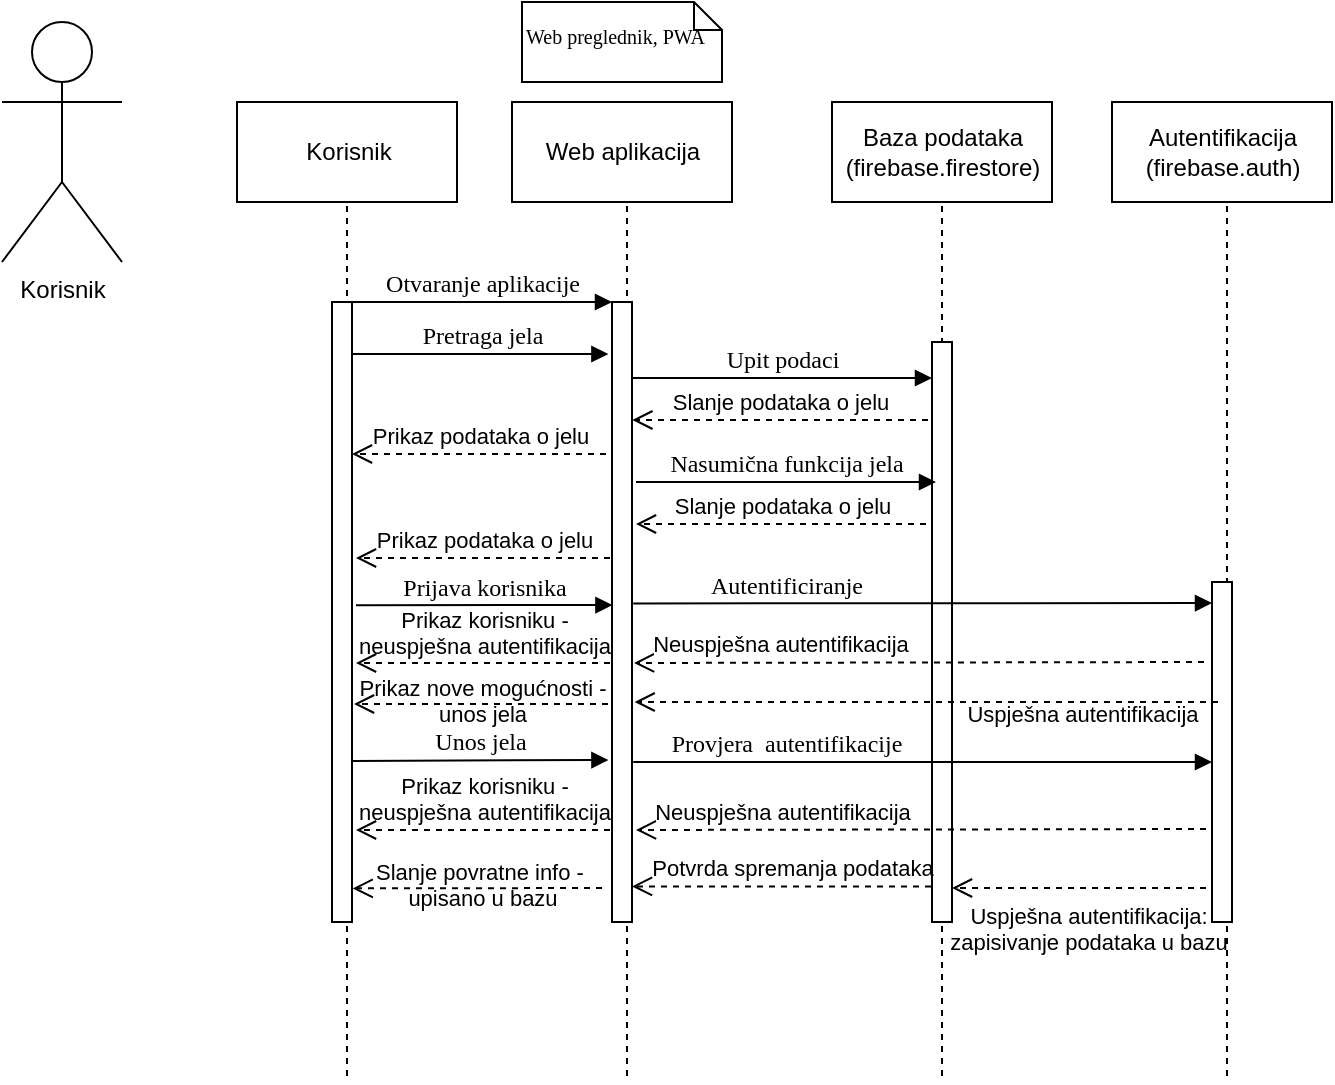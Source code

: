 <mxfile version="14.3.1" type="device"><diagram name="Page-1" id="13e1069c-82ec-6db2-03f1-153e76fe0fe0"><mxGraphModel dx="3246" dy="863" grid="1" gridSize="10" guides="1" tooltips="1" connect="1" arrows="1" fold="1" page="1" pageScale="1" pageWidth="1100" pageHeight="850" background="#ffffff" math="0" shadow="0"><root><mxCell id="0"/><mxCell id="1" parent="0"/><mxCell id="7baba1c4bc27f4b0-2" value="" style="shape=umlLifeline;perimeter=lifelinePerimeter;whiteSpace=wrap;html=1;container=1;collapsible=0;recursiveResize=0;outlineConnect=0;rounded=1;shadow=0;comic=0;labelBackgroundColor=none;strokeWidth=1;fontFamily=Verdana;fontSize=12;align=center;" parent="1" vertex="1"><mxGeometry x="240" y="80" width="105" height="490" as="geometry"/></mxCell><mxCell id="7baba1c4bc27f4b0-10" value="" style="html=1;points=[];perimeter=orthogonalPerimeter;rounded=0;shadow=0;comic=0;labelBackgroundColor=none;strokeWidth=1;fontFamily=Verdana;fontSize=12;align=center;" parent="7baba1c4bc27f4b0-2" vertex="1"><mxGeometry x="45" y="100" width="10" height="310" as="geometry"/></mxCell><mxCell id="1ti6p_L7dvcAQBpETypq-6" value="Web aplikacija" style="html=1;" parent="7baba1c4bc27f4b0-2" vertex="1"><mxGeometry x="-5" width="110" height="50" as="geometry"/></mxCell><mxCell id="7baba1c4bc27f4b0-3" value=":Object" style="shape=umlLifeline;perimeter=lifelinePerimeter;whiteSpace=wrap;html=1;container=1;collapsible=0;recursiveResize=0;outlineConnect=0;rounded=1;shadow=0;comic=0;labelBackgroundColor=none;strokeWidth=1;fontFamily=Verdana;fontSize=12;align=center;" parent="1" vertex="1"><mxGeometry x="400" y="80" width="100" height="490" as="geometry"/></mxCell><mxCell id="7baba1c4bc27f4b0-13" value="" style="html=1;points=[];perimeter=orthogonalPerimeter;rounded=0;shadow=0;comic=0;labelBackgroundColor=none;strokeWidth=1;fontFamily=Verdana;fontSize=12;align=center;" parent="7baba1c4bc27f4b0-3" vertex="1"><mxGeometry x="45" y="120" width="10" height="290" as="geometry"/></mxCell><mxCell id="1ti6p_L7dvcAQBpETypq-8" value="Baza podataka&lt;br&gt;(firebase.firestore)" style="html=1;" parent="7baba1c4bc27f4b0-3" vertex="1"><mxGeometry x="-5" width="110" height="50" as="geometry"/></mxCell><mxCell id="7baba1c4bc27f4b0-4" value=":Object" style="shape=umlLifeline;perimeter=lifelinePerimeter;whiteSpace=wrap;html=1;container=1;collapsible=0;recursiveResize=0;outlineConnect=0;rounded=1;shadow=0;comic=0;labelBackgroundColor=none;strokeWidth=1;fontFamily=Verdana;fontSize=12;align=center;" parent="1" vertex="1"><mxGeometry x="540" y="80" width="105" height="490" as="geometry"/></mxCell><mxCell id="1ti6p_L7dvcAQBpETypq-7" value="Autentifikacija&lt;br&gt;(firebase.auth)" style="html=1;" parent="7baba1c4bc27f4b0-4" vertex="1"><mxGeometry x="-5" width="110" height="50" as="geometry"/></mxCell><mxCell id="7baba1c4bc27f4b0-8" value=":Object" style="shape=umlLifeline;perimeter=lifelinePerimeter;whiteSpace=wrap;html=1;container=1;collapsible=0;recursiveResize=0;outlineConnect=0;rounded=1;shadow=0;comic=0;labelBackgroundColor=none;strokeWidth=1;fontFamily=Verdana;fontSize=12;align=center;" parent="1" vertex="1"><mxGeometry x="100" y="80" width="105" height="490" as="geometry"/></mxCell><mxCell id="7baba1c4bc27f4b0-9" value="" style="html=1;points=[];perimeter=orthogonalPerimeter;rounded=0;shadow=0;comic=0;labelBackgroundColor=none;strokeWidth=1;fontFamily=Verdana;fontSize=12;align=center;" parent="7baba1c4bc27f4b0-8" vertex="1"><mxGeometry x="45" y="100" width="10" height="310" as="geometry"/></mxCell><mxCell id="1ti6p_L7dvcAQBpETypq-4" value="Korisnik" style="html=1;" parent="7baba1c4bc27f4b0-8" vertex="1"><mxGeometry x="-2.5" width="110" height="50" as="geometry"/></mxCell><mxCell id="7baba1c4bc27f4b0-16" value="" style="html=1;points=[];perimeter=orthogonalPerimeter;rounded=0;shadow=0;comic=0;labelBackgroundColor=none;strokeWidth=1;fontFamily=Verdana;fontSize=12;align=center;" parent="1" vertex="1"><mxGeometry x="585" y="320" width="10" height="170" as="geometry"/></mxCell><mxCell id="7baba1c4bc27f4b0-11" value="Otvaranje aplikacije" style="html=1;verticalAlign=bottom;endArrow=block;entryX=0;entryY=0;labelBackgroundColor=none;fontFamily=Verdana;fontSize=12;edgeStyle=elbowEdgeStyle;elbow=vertical;" parent="1" source="7baba1c4bc27f4b0-9" target="7baba1c4bc27f4b0-10" edge="1"><mxGeometry relative="1" as="geometry"><mxPoint x="220" y="190" as="sourcePoint"/></mxGeometry></mxCell><mxCell id="7baba1c4bc27f4b0-41" value="Web preglednik, PWA" style="shape=note;whiteSpace=wrap;html=1;size=14;verticalAlign=middle;align=left;spacingTop=-6;rounded=0;shadow=0;comic=0;labelBackgroundColor=none;strokeWidth=1;fontFamily=Verdana;fontSize=10;" parent="1" vertex="1"><mxGeometry x="240" y="30" width="100" height="40" as="geometry"/></mxCell><mxCell id="1ti6p_L7dvcAQBpETypq-1" value="Korisnik" style="shape=umlActor;verticalLabelPosition=bottom;verticalAlign=top;html=1;outlineConnect=0;" parent="1" vertex="1"><mxGeometry x="-20" y="40" width="60" height="120" as="geometry"/></mxCell><mxCell id="bflWq4eqPTdT_vTCLpuD-1" value="Pretraga jela" style="html=1;verticalAlign=bottom;endArrow=block;entryX=-0.38;entryY=0.111;labelBackgroundColor=none;fontFamily=Verdana;fontSize=12;edgeStyle=elbowEdgeStyle;elbow=vertical;entryDx=0;entryDy=0;entryPerimeter=0;" edge="1" parent="1"><mxGeometry relative="1" as="geometry"><mxPoint x="155" y="206" as="sourcePoint"/><mxPoint x="283.2" y="205.53" as="targetPoint"/></mxGeometry></mxCell><mxCell id="bflWq4eqPTdT_vTCLpuD-2" value="Upit podaci" style="html=1;verticalAlign=bottom;endArrow=block;entryX=0;entryY=0;labelBackgroundColor=none;fontFamily=Verdana;fontSize=12;edgeStyle=elbowEdgeStyle;elbow=vertical;" edge="1" parent="1"><mxGeometry relative="1" as="geometry"><mxPoint x="295" y="218" as="sourcePoint"/><mxPoint x="445" y="218.0" as="targetPoint"/></mxGeometry></mxCell><mxCell id="bflWq4eqPTdT_vTCLpuD-3" value="Slanje podataka o jelu" style="html=1;verticalAlign=bottom;endArrow=open;dashed=1;endSize=8;" edge="1" parent="1"><mxGeometry relative="1" as="geometry"><mxPoint x="443" y="239" as="sourcePoint"/><mxPoint x="295.167" y="239" as="targetPoint"/><mxPoint as="offset"/></mxGeometry></mxCell><mxCell id="bflWq4eqPTdT_vTCLpuD-4" value="Prikaz podataka o jelu" style="html=1;verticalAlign=bottom;endArrow=open;dashed=1;endSize=8;labelBackgroundColor=none;" edge="1" parent="1" target="7baba1c4bc27f4b0-9"><mxGeometry relative="1" as="geometry"><mxPoint x="282" y="256" as="sourcePoint"/><mxPoint x="160" y="256" as="targetPoint"/><mxPoint as="offset"/></mxGeometry></mxCell><mxCell id="bflWq4eqPTdT_vTCLpuD-5" value="Nasumična funkcija jela" style="html=1;verticalAlign=bottom;endArrow=block;entryX=0;entryY=0;labelBackgroundColor=none;fontFamily=Verdana;fontSize=12;edgeStyle=elbowEdgeStyle;elbow=vertical;" edge="1" parent="1"><mxGeometry relative="1" as="geometry"><mxPoint x="297" y="270" as="sourcePoint"/><mxPoint x="447" y="270.0" as="targetPoint"/></mxGeometry></mxCell><mxCell id="bflWq4eqPTdT_vTCLpuD-6" value="Slanje podataka o jelu" style="html=1;verticalAlign=bottom;endArrow=open;dashed=1;endSize=8;" edge="1" parent="1"><mxGeometry relative="1" as="geometry"><mxPoint x="442" y="291" as="sourcePoint"/><mxPoint x="297" y="291" as="targetPoint"/><mxPoint as="offset"/></mxGeometry></mxCell><mxCell id="bflWq4eqPTdT_vTCLpuD-7" value="Prikaz podataka o jelu" style="html=1;verticalAlign=bottom;endArrow=open;dashed=1;endSize=8;labelBackgroundColor=none;" edge="1" parent="1"><mxGeometry relative="1" as="geometry"><mxPoint x="284" y="308" as="sourcePoint"/><mxPoint x="157" y="308" as="targetPoint"/><mxPoint as="offset"/></mxGeometry></mxCell><mxCell id="bflWq4eqPTdT_vTCLpuD-10" value="Unos jela" style="html=1;verticalAlign=bottom;endArrow=block;entryX=-0.38;entryY=0.111;labelBackgroundColor=none;fontFamily=Verdana;fontSize=12;edgeStyle=elbowEdgeStyle;elbow=vertical;entryDx=0;entryDy=0;entryPerimeter=0;" edge="1" parent="1"><mxGeometry relative="1" as="geometry"><mxPoint x="155" y="409.47" as="sourcePoint"/><mxPoint x="283.2" y="409" as="targetPoint"/></mxGeometry></mxCell><mxCell id="bflWq4eqPTdT_vTCLpuD-11" value="Provjera&amp;nbsp; autentifikacije" style="html=1;verticalAlign=bottom;endArrow=block;labelBackgroundColor=none;fontFamily=Verdana;fontSize=12;edgeStyle=elbowEdgeStyle;elbow=vertical;exitX=1.063;exitY=0.678;exitDx=0;exitDy=0;exitPerimeter=0;" edge="1" parent="1"><mxGeometry x="-0.471" relative="1" as="geometry"><mxPoint x="295.63" y="409.94" as="sourcePoint"/><mxPoint x="585" y="410" as="targetPoint"/><mxPoint as="offset"/></mxGeometry></mxCell><mxCell id="bflWq4eqPTdT_vTCLpuD-12" value="Neuspješna autentifikacija" style="html=1;verticalAlign=bottom;endArrow=open;dashed=1;endSize=8;" edge="1" parent="1"><mxGeometry x="0.488" relative="1" as="geometry"><mxPoint x="582" y="443.5" as="sourcePoint"/><mxPoint x="297" y="444" as="targetPoint"/><mxPoint as="offset"/></mxGeometry></mxCell><mxCell id="bflWq4eqPTdT_vTCLpuD-13" value="Uspješna autentifikacija: &lt;br&gt;zapisivanje podataka u bazu" style="html=1;verticalAlign=bottom;endArrow=open;dashed=1;endSize=8;labelBackgroundColor=none;" edge="1" parent="1"><mxGeometry x="-0.061" y="36" relative="1" as="geometry"><mxPoint x="582" y="473" as="sourcePoint"/><mxPoint x="455" y="473.0" as="targetPoint"/><mxPoint as="offset"/></mxGeometry></mxCell><mxCell id="bflWq4eqPTdT_vTCLpuD-14" value="Slanje povratne info -&amp;nbsp;&lt;br&gt;upisano u bazu" style="html=1;verticalAlign=bottom;endArrow=open;dashed=1;endSize=8;labelBackgroundColor=none;entryX=1.233;entryY=0.953;entryDx=0;entryDy=0;entryPerimeter=0;" edge="1" parent="1"><mxGeometry x="-0.037" y="14" relative="1" as="geometry"><mxPoint x="280" y="473" as="sourcePoint"/><mxPoint x="155.33" y="473.19" as="targetPoint"/><mxPoint as="offset"/></mxGeometry></mxCell><mxCell id="bflWq4eqPTdT_vTCLpuD-15" value="Prijava korisnika" style="html=1;verticalAlign=bottom;endArrow=block;entryX=-0.38;entryY=0.111;labelBackgroundColor=none;fontFamily=Verdana;fontSize=12;edgeStyle=elbowEdgeStyle;elbow=vertical;entryDx=0;entryDy=0;entryPerimeter=0;" edge="1" parent="1"><mxGeometry relative="1" as="geometry"><mxPoint x="157" y="331.64" as="sourcePoint"/><mxPoint x="285.2" y="331.17" as="targetPoint"/></mxGeometry></mxCell><mxCell id="bflWq4eqPTdT_vTCLpuD-16" value="Autentificiranje" style="html=1;verticalAlign=bottom;endArrow=block;labelBackgroundColor=none;fontFamily=Verdana;fontSize=12;edgeStyle=elbowEdgeStyle;elbow=vertical;exitX=1.063;exitY=0.678;exitDx=0;exitDy=0;exitPerimeter=0;" edge="1" parent="1"><mxGeometry x="-0.471" relative="1" as="geometry"><mxPoint x="295.63" y="330.69" as="sourcePoint"/><mxPoint x="585" y="330.75" as="targetPoint"/><mxPoint as="offset"/></mxGeometry></mxCell><mxCell id="bflWq4eqPTdT_vTCLpuD-17" value="Potvrda spremanja podataka" style="html=1;verticalAlign=bottom;endArrow=open;dashed=1;endSize=8;labelBackgroundColor=none;entryX=1.233;entryY=0.953;entryDx=0;entryDy=0;entryPerimeter=0;" edge="1" parent="1"><mxGeometry x="-0.07" relative="1" as="geometry"><mxPoint x="444.5" y="472.19" as="sourcePoint"/><mxPoint x="295.0" y="472.19" as="targetPoint"/><mxPoint as="offset"/></mxGeometry></mxCell><mxCell id="bflWq4eqPTdT_vTCLpuD-19" value="Prikaz korisniku - &lt;br&gt;neuspješna autentifikacija" style="html=1;verticalAlign=bottom;endArrow=open;dashed=1;endSize=8;labelBackgroundColor=none;" edge="1" parent="1"><mxGeometry relative="1" as="geometry"><mxPoint x="284" y="444" as="sourcePoint"/><mxPoint x="157" y="444" as="targetPoint"/><mxPoint as="offset"/></mxGeometry></mxCell><mxCell id="bflWq4eqPTdT_vTCLpuD-20" value="Neuspješna autentifikacija" style="html=1;verticalAlign=bottom;endArrow=open;dashed=1;endSize=8;" edge="1" parent="1"><mxGeometry x="0.488" relative="1" as="geometry"><mxPoint x="581" y="360" as="sourcePoint"/><mxPoint x="296" y="360.5" as="targetPoint"/><mxPoint as="offset"/></mxGeometry></mxCell><mxCell id="bflWq4eqPTdT_vTCLpuD-21" value="Prikaz korisniku - &lt;br&gt;neuspješna autentifikacija" style="html=1;verticalAlign=bottom;endArrow=open;dashed=1;endSize=8;labelBackgroundColor=none;" edge="1" parent="1"><mxGeometry relative="1" as="geometry"><mxPoint x="284" y="360.5" as="sourcePoint"/><mxPoint x="157" y="360.5" as="targetPoint"/><mxPoint as="offset"/></mxGeometry></mxCell><mxCell id="bflWq4eqPTdT_vTCLpuD-22" value="Uspješna autentifikacija" style="html=1;verticalAlign=bottom;endArrow=open;dashed=1;endSize=8;labelBackgroundColor=none;" edge="1" parent="1"><mxGeometry x="-0.534" y="15" relative="1" as="geometry"><mxPoint x="588" y="380.0" as="sourcePoint"/><mxPoint x="296.31" y="380" as="targetPoint"/><mxPoint as="offset"/></mxGeometry></mxCell><mxCell id="bflWq4eqPTdT_vTCLpuD-23" value="Prikaz nove mogućnosti -&lt;br&gt;unos jela" style="html=1;verticalAlign=bottom;endArrow=open;dashed=1;endSize=8;labelBackgroundColor=none;spacingBottom=-5;" edge="1" parent="1"><mxGeometry x="-0.008" y="9" relative="1" as="geometry"><mxPoint x="283" y="381.0" as="sourcePoint"/><mxPoint x="156" y="381.0" as="targetPoint"/><mxPoint as="offset"/></mxGeometry></mxCell></root></mxGraphModel></diagram></mxfile>